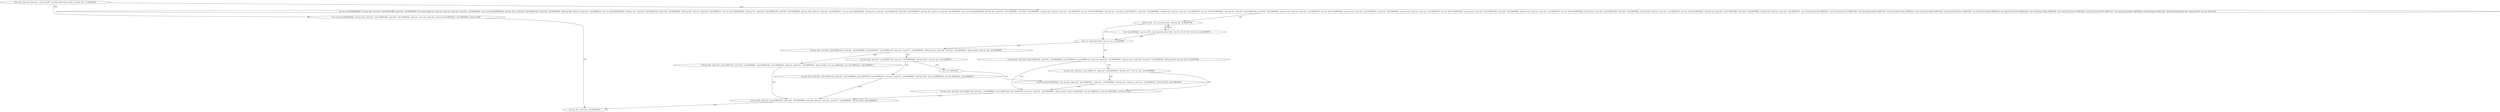 digraph "func" {
"134518043" [label = "'push edi', 'push esi', 'push ebx', 'sub esp, 0x40', 'mov ebx, dword [esp+0x50]', 'test ebx, ebx', 'je 0x804955b', " ]
"134518107" [label = "'mov esi, dword [0x8058344]', 'sub esp, 0x4', 'push 0x5', 'push 0x8051d80', 'push 0x0', 'call 0x80490d0', 'mov dword [esp], esi', 'push esi', 'push esi', 'push eax', 'push 0x1', 'call 0x80492b0', 'mov esi, dword [0x80582d4]', 'add esp, 0x1c', 'push 0x5', 'push 0x8051e20', 'push 0x0', 'call 0x80490d0', 'add esp, 0x8', 'push esi', 'push eax', 'call 0x80491e0', 'mov esi, dword [0x80582d4]', 'add esp, 0xc', 'push 0x5', 'push 0x8051eac', 'push 0x0', 'call 0x80490d0', 'add esp, 0x8', 'push esi', 'push eax', 'call 0x80491e0', 'mov esi, dword [0x80582d4]', 'add esp, 0xc', 'push 0x5', 'push 0x8051ef8', 'push 0x0', 'call 0x80490d0', 'add esp, 0x8', 'push esi', 'push eax', 'call 0x80491e0', 'mov esi, dword [0x80582d4]', 'add esp, 0xc', 'push 0x5', 'push 0x8051fe0', 'push 0x0', 'call 0x80490d0', 'add esp, 0x8', 'push esi', 'push eax', 'call 0x80491e0', 'mov esi, dword [0x80582d4]', 'add esp, 0xc', 'push 0x5', 'push 0x80520fc', 'push 0x0', 'call 0x80490d0', 'add esp, 0x8', 'push esi', 'push eax', 'call 0x80491e0', 'mov esi, dword [0x80582d4]', 'add esp, 0xc', 'push 0x5', 'push 0x805217c', 'push 0x0', 'call 0x80490d0', 'add esp, 0x8', 'push esi', 'push eax', 'call 0x80491e0', 'mov esi, dword [0x80582d4]', 'add esp, 0xc', 'push 0x5', 'push 0x80521f4', 'push 0x0', 'call 0x80490d0', 'add esp, 0x8', 'push esi', 'push eax', 'call 0x80491e0', 'mov esi, dword [0x80582d4]', 'add esp, 0xc', 'push 0x5', 'push 0x805223c', 'push 0x0', 'call 0x80490d0', 'add esp, 0x8', 'push esi', 'push eax', 'call 0x80491e0', 'mov esi, dword [0x80582d4]', 'add esp, 0xc', 'push 0x5', 'push 0x8052284', 'push 0x0', 'call 0x80490d0', 'add esp, 0x8', 'push esi', 'push eax', 'call 0x80491e0', 'mov esi, dword [0x80582d4]', 'add esp, 0xc', 'push 0x5', 'push 0x8052458', 'push 0x0', 'call 0x80490d0', 'add esp, 0x8', 'push esi', 'push eax', 'call 0x80491e0', 'mov esi, dword [0x80582d4]', 'add esp, 0xc', 'push 0x5', 'push 0x8052488', 'push 0x0', 'call 0x80490d0', 'add esp, 0x8', 'push esi', 'push eax', 'call 0x80491e0', 'mov dword [esp+0x18], 0x8051bae', 'mov dword [esp+0x1c], 0x8051bb0', 'mov dword [esp+0x20], 0x8051c28', 'mov dword [esp+0x24], 0x8051bc0', 'mov dword [esp+0x28], 0x8051bd6', 'mov dword [esp+0x2c], 0x8051be0', 'mov dword [esp+0x30], 0x8051bef', 'mov dword [esp+0x34], 0x8051be0', 'mov dword [esp+0x38], 0x8051bf9', 'mov dword [esp+0x3c], 0x8051be0', 'mov dword [esp+0x40], 0x8051c03', 'mov dword [esp+0x44], 0x8051be0', 'mov dword [esp+0x48], 0x0', 'mov dword [esp+0x4c], 0x0', 'add esp, 0x10', 'lea eax, [esp+0x8]', " ]
"134518057" [label = "'mov esi, dword [0x8058344]', 'sub esp, 0x4', 'push 0x5', 'push 0x8051d58', 'push 0x0', 'call 0x80490d0', 'push esi', 'push eax', 'push 0x1', 'push dword [0x80582c8]', 'call 0x8049360', 'add esp, 0x20', " ]
"134518625" [label = "'add eax, 0x8', 'mov edi, dword [eax]', 'test edi, edi', 'je 0x8049780', " ]
"134518098" [label = "'sub esp, 0xc', 'push ebx', 'call 0x80491d0', " ]
"134518656" [label = "'mov esi, dword [eax+0x4]', 'test esi, esi', 'je 0x8049897', " ]
"134518935" [label = "'sub esp, 0x4', 'push 0x5', 'push 0x8051c0d', 'push 0x0', 'call 0x80490d0', 'push 0x80524c4', 'push 0x8051c24', 'push eax', 'push 0x1', 'call 0x80492b0', 'add esp, 0x18', 'push 0x0', 'push 0x5', 'call 0x80492d0', 'add esp, 0x10', 'test eax, eax', 'je 0x8049862', " ]
"134518667" [label = "'sub esp, 0x4', 'push 0x5', 'push 0x8051c0d', 'push 0x0', 'call 0x80490d0', 'push 0x80524c4', 'push 0x8051c24', 'push eax', 'push 0x1', 'call 0x80492b0', 'add esp, 0x18', 'push 0x0', 'push 0x5', 'call 0x80492d0', 'add esp, 0x10', 'test eax, eax', 'je 0x80497d8', " ]
"134518634" [label = "'mov esi, 0x8051ba8', 'mov ecx, 0x6', 'rep cmpsb byte [esi], [edi]', 'seta dl', 'sbb dl, 0x0', 'test dl, dl', 'jne 0x8049761', " ]
"134518882" [label = "'sub esp, 0x4', 'push 0x5', 'push 0x8051c36', 'push 0x0', 'call 0x80490d0', 'push 0x8051ba8', 'push 0x80524c4', 'push eax', 'push 0x1', 'call 0x80492b0', 'add esp, 0x20', 'mov esi, 0x8051ba8', 'mov edi, 0x8051bca', 'jmp 0x8049811', " ]
"134518989" [label = "'sub esp, 0x4', 'push 0x3', 'push 0x8051c32', 'push eax', 'call 0x8049380', 'add esp, 0x10', 'test eax, eax', 'jne 0x8049834', " ]
"134518744" [label = "'sub esp, 0x4', 'push 0x5', 'push 0x8051c36', 'push 0x0', 'call 0x80490d0', 'push 0x8051ba8', 'push 0x80524c4', 'push eax', 'push 0x1', 'call 0x80492b0', 'add esp, 0x20', 'cmp esi, 0x8051ba8', 'mov edi, 0x8051bca', 'mov eax, 0x8052b0b', 'cmovne edi, eax', " ]
"134518721" [label = "'sub esp, 0x4', 'push 0x3', 'push 0x8051c32', 'push eax', 'call 0x8049380', 'add esp, 0x10', 'test eax, eax', 'jne 0x8049839', " ]
"134518801" [label = "'sub esp, 0x4', 'push 0x5', 'push 0x8052534', 'push 0x0', 'call 0x80490d0', 'push edi', 'push esi', 'push eax', 'push 0x1', 'call 0x80492b0', 'add esp, 0x20', 'jmp 0x8049552', " ]
"134518836" [label = "'mov esi, 0x8051ba8', " ]
"134519016" [label = "'sub esp, 0x4', 'push 0x5', 'push 0x8051c36', 'push 0x0', 'call 0x80490d0', 'push 0x8051ba8', 'push 0x80524c4', 'push eax', 'push 0x1', 'call 0x80492b0', 'add esp, 0x20', 'mov esi, 0x8051ba8', 'mov edi, 0x8051bca', 'jmp 0x8049811', " ]
"134518841" [label = "'mov edi, dword [0x80582d4]', 'sub esp, 0x4', 'push 0x5', 'push 0x80524ec', 'push 0x0', 'call 0x80490d0', 'add esp, 0x8', 'push edi', 'push eax', 'call 0x80491e0', 'add esp, 0x10', 'jmp 0x80497d8', " ]
"134518043" -> "134518107" [ label = "CFG" ]
"134518043" -> "134518057" [ label = "CFG" ]
"134518107" -> "134518625" [ label = "CFG" ]
"134518057" -> "134518098" [ label = "CFG" ]
"134518625" -> "134518656" [ label = "CFG" ]
"134518625" -> "134518634" [ label = "CFG" ]
"134518656" -> "134518935" [ label = "CFG" ]
"134518656" -> "134518667" [ label = "CFG" ]
"134518935" -> "134518882" [ label = "CFG" ]
"134518935" -> "134518989" [ label = "CFG" ]
"134518667" -> "134518744" [ label = "CFG" ]
"134518667" -> "134518721" [ label = "CFG" ]
"134518634" -> "134518625" [ label = "CFG" ]
"134518634" -> "134518656" [ label = "CFG" ]
"134518882" -> "134518801" [ label = "CFG" ]
"134518989" -> "134518836" [ label = "CFG" ]
"134518989" -> "134519016" [ label = "CFG" ]
"134518744" -> "134518801" [ label = "CFG" ]
"134518721" -> "134518841" [ label = "CFG" ]
"134518721" -> "134518744" [ label = "CFG" ]
"134518801" -> "134518098" [ label = "CFG" ]
"134518836" -> "134518841" [ label = "CFG" ]
"134519016" -> "134518801" [ label = "CFG" ]
"134518841" -> "134518744" [ label = "CFG" ]
}
